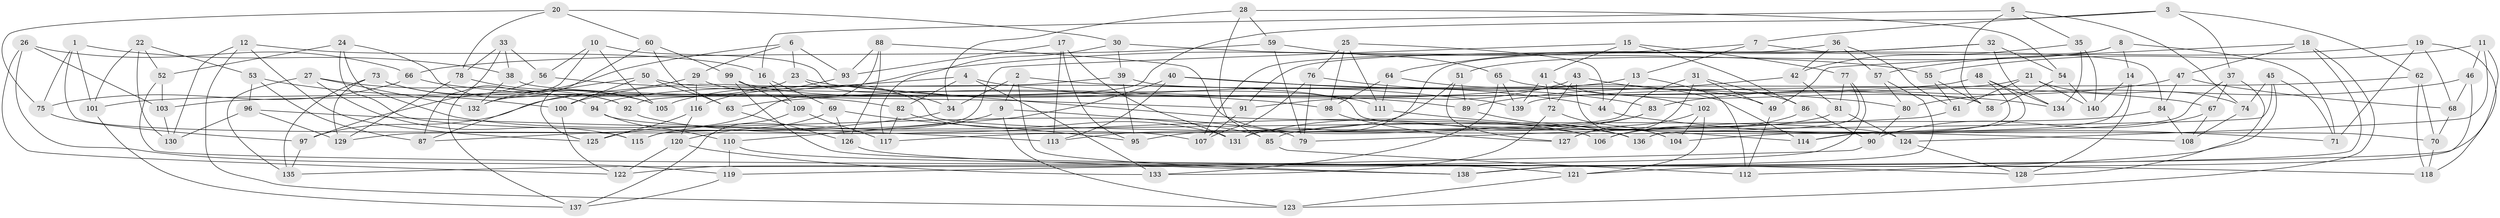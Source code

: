 // Generated by graph-tools (version 1.1) at 2025/37/03/09/25 02:37:57]
// undirected, 140 vertices, 280 edges
graph export_dot {
graph [start="1"]
  node [color=gray90,style=filled];
  1;
  2;
  3;
  4;
  5;
  6;
  7;
  8;
  9;
  10;
  11;
  12;
  13;
  14;
  15;
  16;
  17;
  18;
  19;
  20;
  21;
  22;
  23;
  24;
  25;
  26;
  27;
  28;
  29;
  30;
  31;
  32;
  33;
  34;
  35;
  36;
  37;
  38;
  39;
  40;
  41;
  42;
  43;
  44;
  45;
  46;
  47;
  48;
  49;
  50;
  51;
  52;
  53;
  54;
  55;
  56;
  57;
  58;
  59;
  60;
  61;
  62;
  63;
  64;
  65;
  66;
  67;
  68;
  69;
  70;
  71;
  72;
  73;
  74;
  75;
  76;
  77;
  78;
  79;
  80;
  81;
  82;
  83;
  84;
  85;
  86;
  87;
  88;
  89;
  90;
  91;
  92;
  93;
  94;
  95;
  96;
  97;
  98;
  99;
  100;
  101;
  102;
  103;
  104;
  105;
  106;
  107;
  108;
  109;
  110;
  111;
  112;
  113;
  114;
  115;
  116;
  117;
  118;
  119;
  120;
  121;
  122;
  123;
  124;
  125;
  126;
  127;
  128;
  129;
  130;
  131;
  132;
  133;
  134;
  135;
  136;
  137;
  138;
  139;
  140;
  1 -- 38;
  1 -- 101;
  1 -- 75;
  1 -- 115;
  2 -- 34;
  2 -- 9;
  2 -- 138;
  2 -- 67;
  3 -- 37;
  3 -- 7;
  3 -- 62;
  3 -- 92;
  4 -- 133;
  4 -- 100;
  4 -- 89;
  4 -- 82;
  5 -- 35;
  5 -- 58;
  5 -- 74;
  5 -- 16;
  6 -- 93;
  6 -- 29;
  6 -- 23;
  6 -- 132;
  7 -- 13;
  7 -- 84;
  7 -- 105;
  8 -- 71;
  8 -- 51;
  8 -- 131;
  8 -- 14;
  9 -- 115;
  9 -- 123;
  9 -- 85;
  10 -- 137;
  10 -- 136;
  10 -- 105;
  10 -- 56;
  11 -- 135;
  11 -- 124;
  11 -- 46;
  11 -- 55;
  12 -- 16;
  12 -- 123;
  12 -- 125;
  12 -- 130;
  13 -- 44;
  13 -- 112;
  13 -- 63;
  14 -- 140;
  14 -- 128;
  14 -- 114;
  15 -- 41;
  15 -- 86;
  15 -- 77;
  15 -- 115;
  16 -- 109;
  16 -- 69;
  17 -- 93;
  17 -- 113;
  17 -- 131;
  17 -- 95;
  18 -- 138;
  18 -- 123;
  18 -- 47;
  18 -- 49;
  19 -- 68;
  19 -- 118;
  19 -- 71;
  19 -- 57;
  20 -- 60;
  20 -- 78;
  20 -- 30;
  20 -- 75;
  21 -- 61;
  21 -- 74;
  21 -- 101;
  21 -- 140;
  22 -- 101;
  22 -- 53;
  22 -- 52;
  22 -- 130;
  23 -- 139;
  23 -- 34;
  23 -- 97;
  24 -- 107;
  24 -- 79;
  24 -- 52;
  24 -- 92;
  25 -- 111;
  25 -- 44;
  25 -- 76;
  25 -- 98;
  26 -- 119;
  26 -- 122;
  26 -- 103;
  26 -- 66;
  27 -- 132;
  27 -- 94;
  27 -- 135;
  27 -- 115;
  28 -- 59;
  28 -- 85;
  28 -- 54;
  28 -- 34;
  29 -- 116;
  29 -- 87;
  29 -- 108;
  30 -- 55;
  30 -- 117;
  30 -- 39;
  31 -- 129;
  31 -- 127;
  31 -- 49;
  31 -- 86;
  32 -- 54;
  32 -- 134;
  32 -- 64;
  32 -- 91;
  33 -- 78;
  33 -- 87;
  33 -- 56;
  33 -- 38;
  34 -- 87;
  35 -- 42;
  35 -- 140;
  35 -- 134;
  36 -- 107;
  36 -- 61;
  36 -- 42;
  36 -- 57;
  37 -- 128;
  37 -- 67;
  37 -- 104;
  38 -- 132;
  38 -- 91;
  39 -- 95;
  39 -- 94;
  39 -- 58;
  40 -- 80;
  40 -- 44;
  40 -- 110;
  40 -- 113;
  41 -- 72;
  41 -- 139;
  41 -- 102;
  42 -- 89;
  42 -- 81;
  43 -- 49;
  43 -- 104;
  43 -- 72;
  43 -- 91;
  44 -- 71;
  45 -- 71;
  45 -- 112;
  45 -- 74;
  45 -- 117;
  46 -- 68;
  46 -- 80;
  46 -- 121;
  47 -- 84;
  47 -- 83;
  47 -- 68;
  48 -- 114;
  48 -- 103;
  48 -- 136;
  48 -- 134;
  49 -- 112;
  50 -- 70;
  50 -- 132;
  50 -- 100;
  50 -- 63;
  51 -- 89;
  51 -- 127;
  51 -- 113;
  52 -- 118;
  52 -- 103;
  53 -- 87;
  53 -- 100;
  53 -- 96;
  54 -- 140;
  54 -- 58;
  55 -- 61;
  55 -- 58;
  56 -- 98;
  56 -- 97;
  57 -- 138;
  57 -- 80;
  59 -- 79;
  59 -- 65;
  59 -- 66;
  60 -- 125;
  60 -- 63;
  60 -- 99;
  61 -- 79;
  62 -- 118;
  62 -- 139;
  62 -- 70;
  63 -- 126;
  64 -- 98;
  64 -- 114;
  64 -- 111;
  65 -- 134;
  65 -- 133;
  65 -- 139;
  66 -- 82;
  66 -- 75;
  67 -- 108;
  67 -- 90;
  68 -- 70;
  69 -- 95;
  69 -- 120;
  69 -- 126;
  70 -- 118;
  72 -- 133;
  72 -- 104;
  73 -- 92;
  73 -- 105;
  73 -- 135;
  73 -- 129;
  74 -- 108;
  75 -- 97;
  76 -- 107;
  76 -- 83;
  76 -- 79;
  77 -- 136;
  77 -- 122;
  77 -- 81;
  78 -- 129;
  78 -- 105;
  80 -- 90;
  81 -- 124;
  81 -- 85;
  82 -- 117;
  82 -- 131;
  83 -- 131;
  83 -- 95;
  84 -- 108;
  84 -- 106;
  85 -- 112;
  86 -- 106;
  86 -- 90;
  88 -- 125;
  88 -- 126;
  88 -- 106;
  88 -- 93;
  89 -- 136;
  90 -- 119;
  91 -- 107;
  92 -- 106;
  93 -- 116;
  94 -- 124;
  94 -- 110;
  96 -- 129;
  96 -- 130;
  96 -- 113;
  97 -- 135;
  98 -- 127;
  99 -- 111;
  99 -- 109;
  99 -- 128;
  100 -- 122;
  101 -- 137;
  102 -- 121;
  102 -- 104;
  102 -- 127;
  103 -- 130;
  109 -- 117;
  109 -- 137;
  110 -- 119;
  110 -- 121;
  111 -- 114;
  116 -- 120;
  116 -- 125;
  119 -- 137;
  120 -- 122;
  120 -- 133;
  121 -- 123;
  124 -- 128;
  126 -- 138;
}
